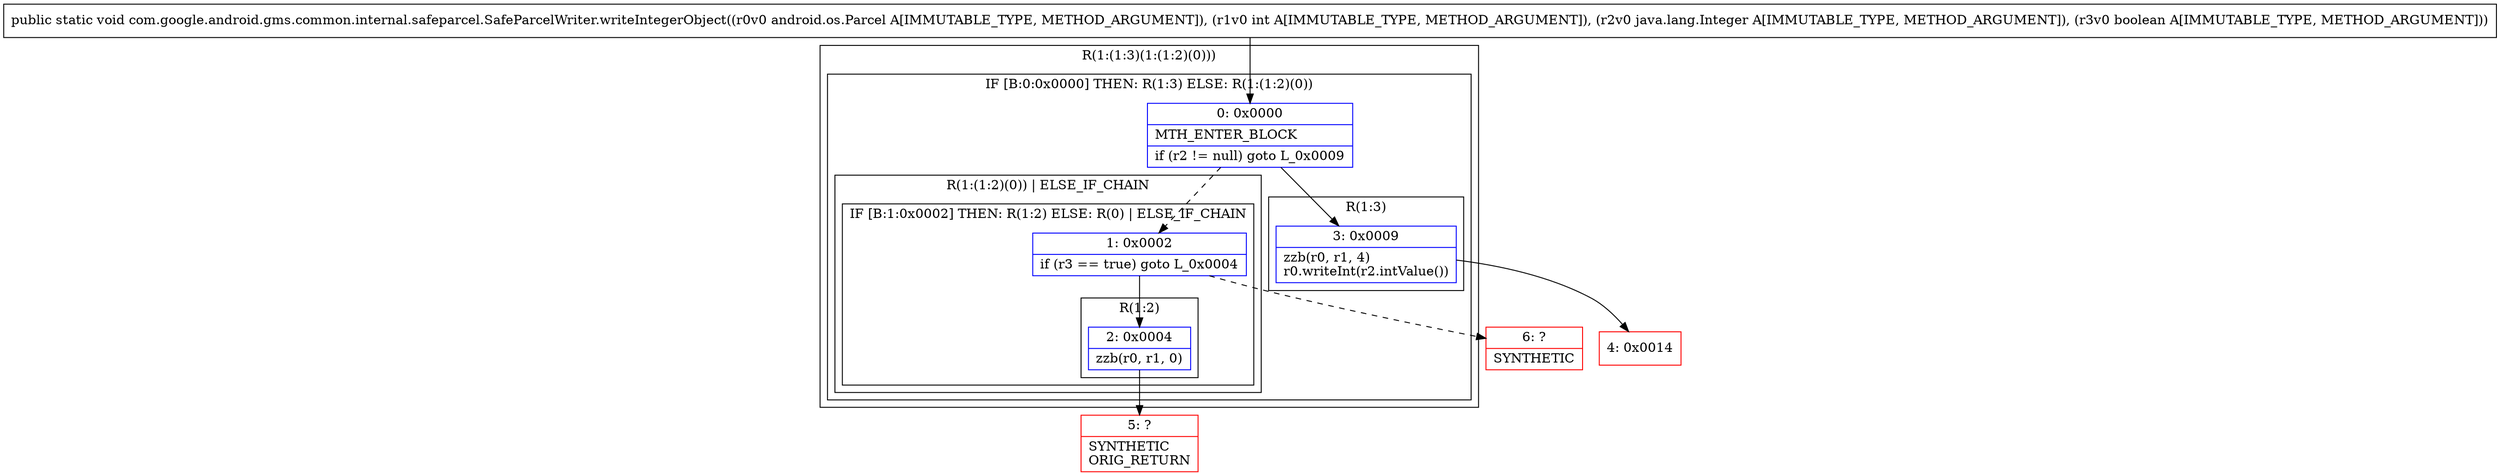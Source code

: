 digraph "CFG forcom.google.android.gms.common.internal.safeparcel.SafeParcelWriter.writeIntegerObject(Landroid\/os\/Parcel;ILjava\/lang\/Integer;Z)V" {
subgraph cluster_Region_294982924 {
label = "R(1:(1:3)(1:(1:2)(0)))";
node [shape=record,color=blue];
subgraph cluster_IfRegion_1071430447 {
label = "IF [B:0:0x0000] THEN: R(1:3) ELSE: R(1:(1:2)(0))";
node [shape=record,color=blue];
Node_0 [shape=record,label="{0\:\ 0x0000|MTH_ENTER_BLOCK\l|if (r2 != null) goto L_0x0009\l}"];
subgraph cluster_Region_2042181459 {
label = "R(1:3)";
node [shape=record,color=blue];
Node_3 [shape=record,label="{3\:\ 0x0009|zzb(r0, r1, 4)\lr0.writeInt(r2.intValue())\l}"];
}
subgraph cluster_Region_1228891304 {
label = "R(1:(1:2)(0)) | ELSE_IF_CHAIN\l";
node [shape=record,color=blue];
subgraph cluster_IfRegion_1882924534 {
label = "IF [B:1:0x0002] THEN: R(1:2) ELSE: R(0) | ELSE_IF_CHAIN\l";
node [shape=record,color=blue];
Node_1 [shape=record,label="{1\:\ 0x0002|if (r3 == true) goto L_0x0004\l}"];
subgraph cluster_Region_711257373 {
label = "R(1:2)";
node [shape=record,color=blue];
Node_2 [shape=record,label="{2\:\ 0x0004|zzb(r0, r1, 0)\l}"];
}
subgraph cluster_Region_441926829 {
label = "R(0)";
node [shape=record,color=blue];
}
}
}
}
}
Node_4 [shape=record,color=red,label="{4\:\ 0x0014}"];
Node_5 [shape=record,color=red,label="{5\:\ ?|SYNTHETIC\lORIG_RETURN\l}"];
Node_6 [shape=record,color=red,label="{6\:\ ?|SYNTHETIC\l}"];
MethodNode[shape=record,label="{public static void com.google.android.gms.common.internal.safeparcel.SafeParcelWriter.writeIntegerObject((r0v0 android.os.Parcel A[IMMUTABLE_TYPE, METHOD_ARGUMENT]), (r1v0 int A[IMMUTABLE_TYPE, METHOD_ARGUMENT]), (r2v0 java.lang.Integer A[IMMUTABLE_TYPE, METHOD_ARGUMENT]), (r3v0 boolean A[IMMUTABLE_TYPE, METHOD_ARGUMENT])) }"];
MethodNode -> Node_0;
Node_0 -> Node_1[style=dashed];
Node_0 -> Node_3;
Node_3 -> Node_4;
Node_1 -> Node_2;
Node_1 -> Node_6[style=dashed];
Node_2 -> Node_5;
}

